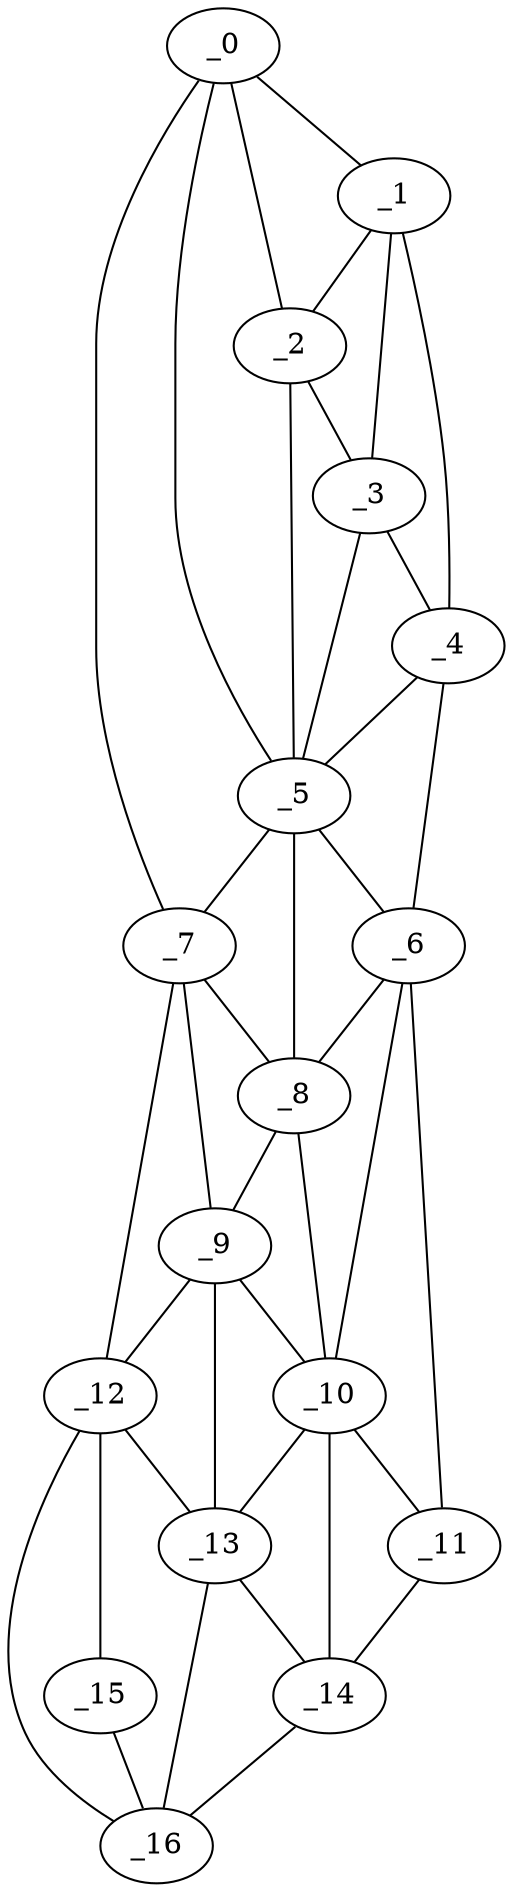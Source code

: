 graph "obj40__315.gxl" {
	_0	 [x=5,
		y=55];
	_1	 [x=5,
		y=92];
	_0 -- _1	 [valence=1];
	_2	 [x=11,
		y=68];
	_0 -- _2	 [valence=2];
	_5	 [x=47,
		y=68];
	_0 -- _5	 [valence=1];
	_7	 [x=70,
		y=30];
	_0 -- _7	 [valence=1];
	_1 -- _2	 [valence=1];
	_3	 [x=18,
		y=75];
	_1 -- _3	 [valence=2];
	_4	 [x=19,
		y=96];
	_1 -- _4	 [valence=1];
	_2 -- _3	 [valence=2];
	_2 -- _5	 [valence=1];
	_3 -- _4	 [valence=2];
	_3 -- _5	 [valence=2];
	_4 -- _5	 [valence=2];
	_6	 [x=67,
		y=95];
	_4 -- _6	 [valence=1];
	_5 -- _6	 [valence=2];
	_5 -- _7	 [valence=2];
	_8	 [x=73,
		y=54];
	_5 -- _8	 [valence=1];
	_6 -- _8	 [valence=2];
	_10	 [x=102,
		y=73];
	_6 -- _10	 [valence=1];
	_11	 [x=103,
		y=90];
	_6 -- _11	 [valence=1];
	_7 -- _8	 [valence=1];
	_9	 [x=91,
		y=51];
	_7 -- _9	 [valence=2];
	_12	 [x=113,
		y=39];
	_7 -- _12	 [valence=1];
	_8 -- _9	 [valence=2];
	_8 -- _10	 [valence=1];
	_9 -- _10	 [valence=2];
	_9 -- _12	 [valence=1];
	_13	 [x=122,
		y=64];
	_9 -- _13	 [valence=2];
	_10 -- _11	 [valence=2];
	_10 -- _13	 [valence=1];
	_14	 [x=124,
		y=79];
	_10 -- _14	 [valence=1];
	_11 -- _14	 [valence=1];
	_12 -- _13	 [valence=2];
	_15	 [x=125,
		y=49];
	_12 -- _15	 [valence=1];
	_16	 [x=125,
		y=56];
	_12 -- _16	 [valence=1];
	_13 -- _14	 [valence=2];
	_13 -- _16	 [valence=2];
	_14 -- _16	 [valence=1];
	_15 -- _16	 [valence=1];
}

